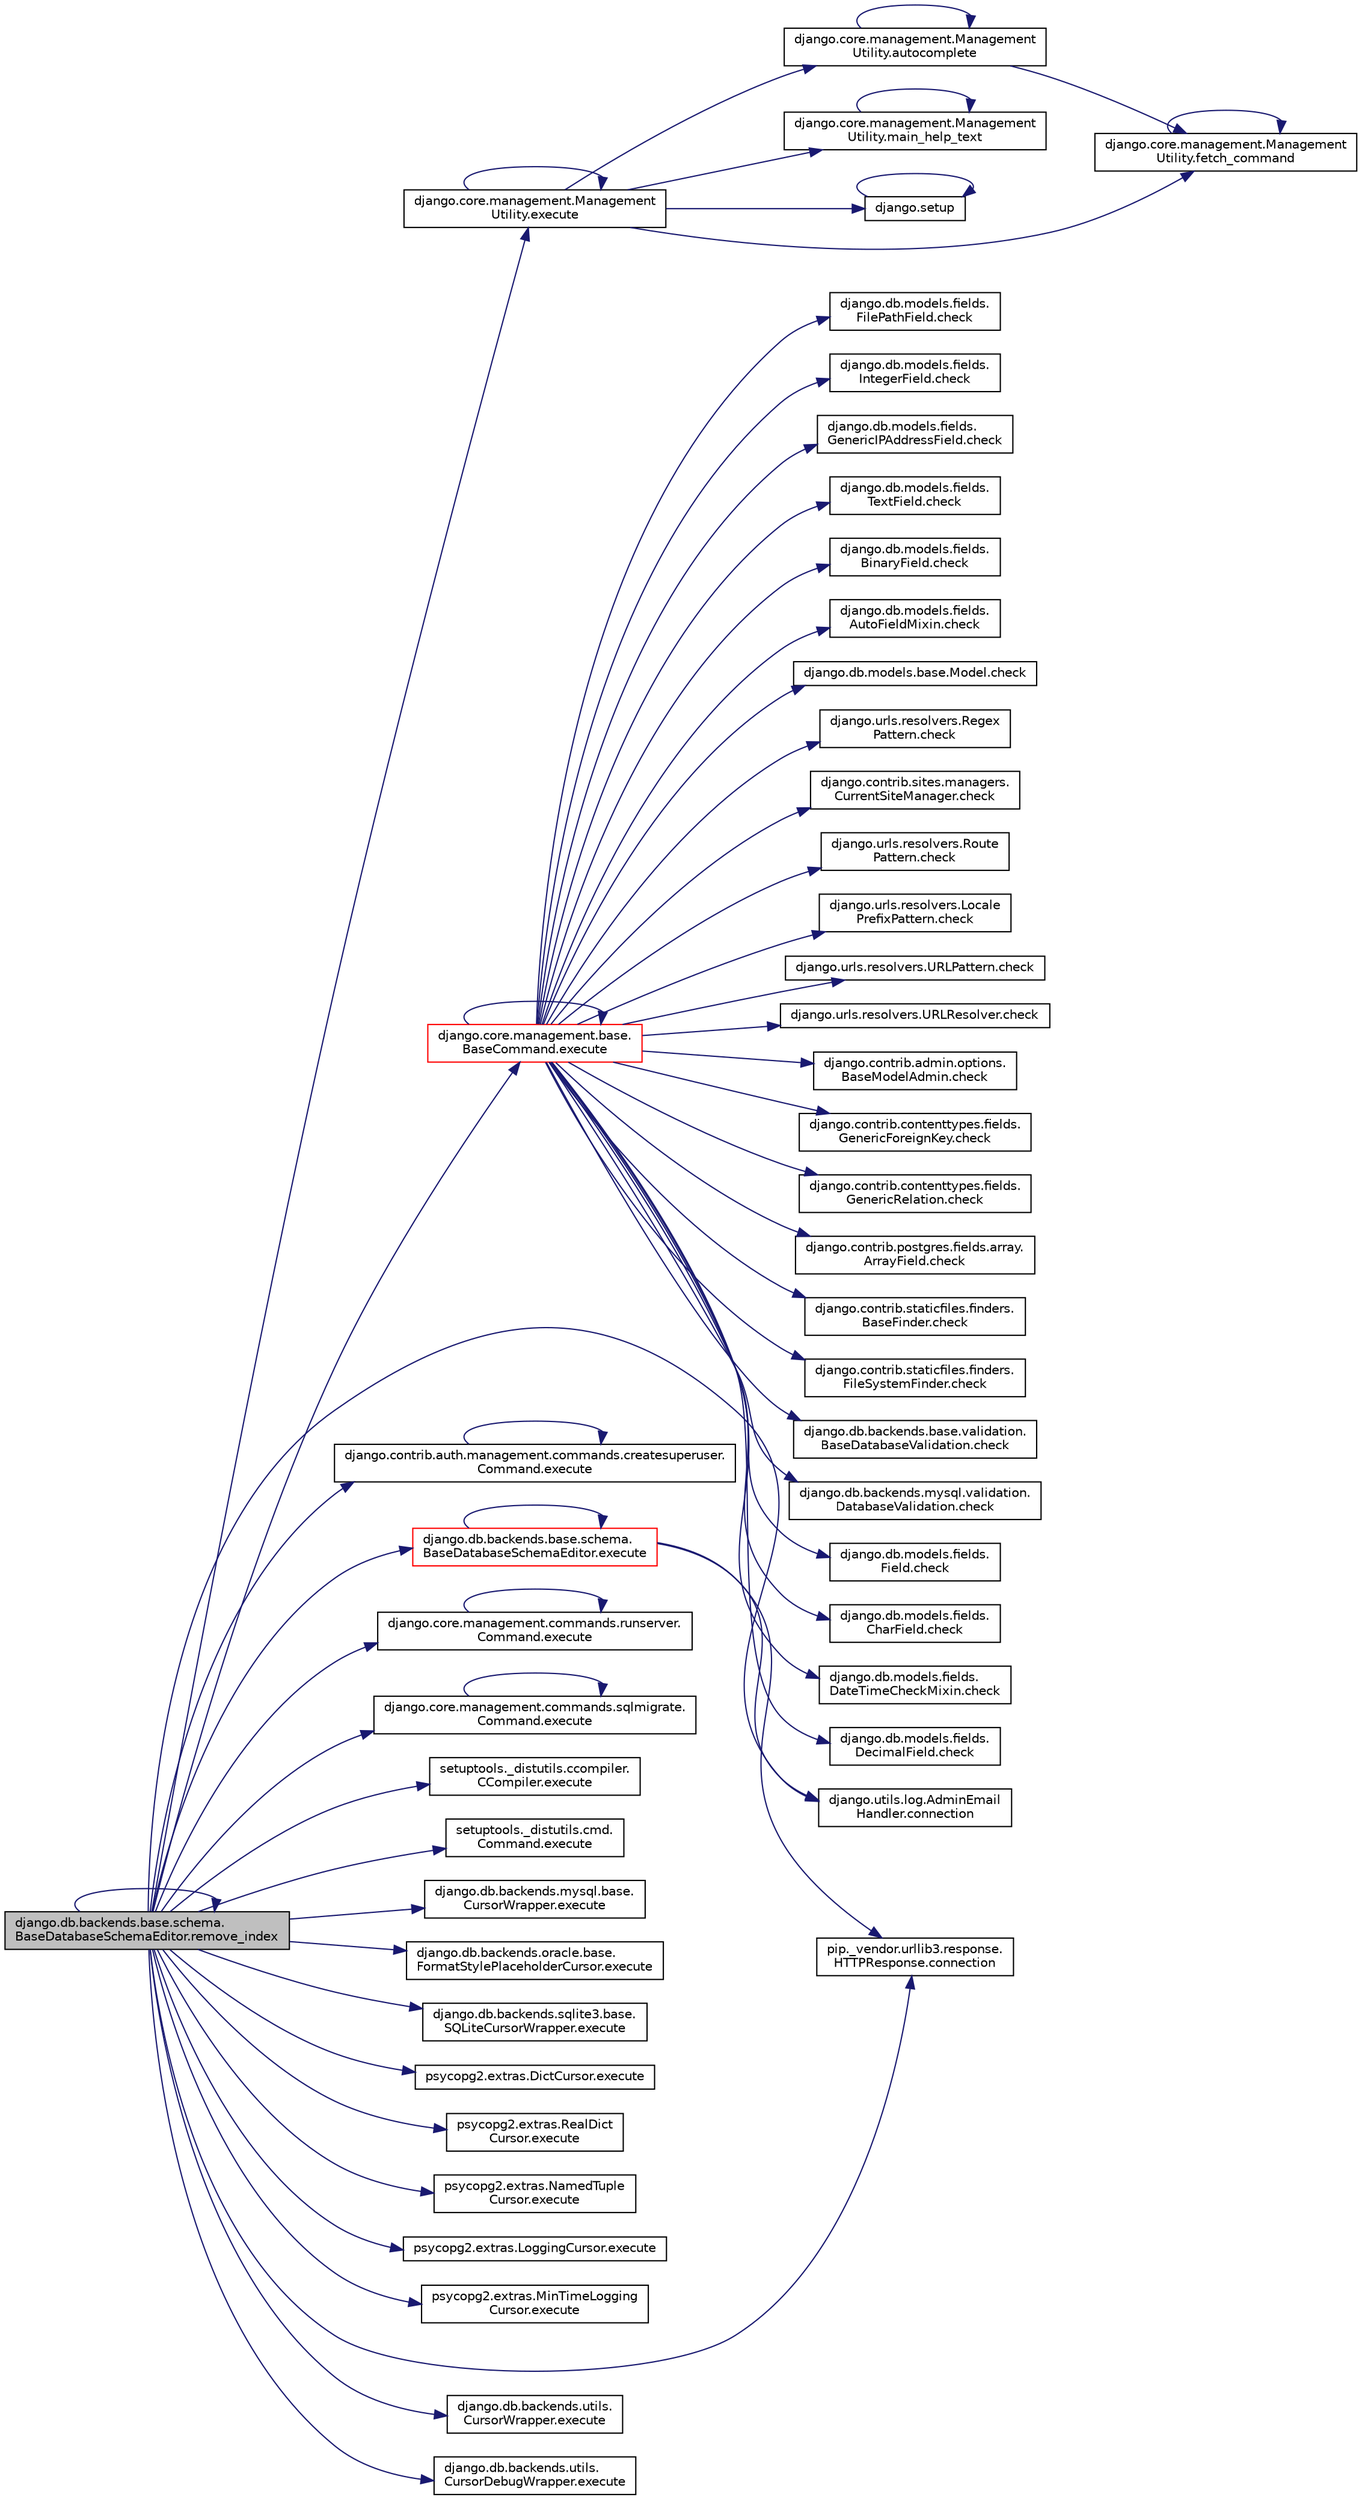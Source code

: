 digraph "django.db.backends.base.schema.BaseDatabaseSchemaEditor.remove_index"
{
 // LATEX_PDF_SIZE
  edge [fontname="Helvetica",fontsize="10",labelfontname="Helvetica",labelfontsize="10"];
  node [fontname="Helvetica",fontsize="10",shape=record];
  rankdir="LR";
  Node1 [label="django.db.backends.base.schema.\lBaseDatabaseSchemaEditor.remove_index",height=0.2,width=0.4,color="black", fillcolor="grey75", style="filled", fontcolor="black",tooltip=" "];
  Node1 -> Node2 [color="midnightblue",fontsize="10",style="solid",fontname="Helvetica"];
  Node2 [label="django.utils.log.AdminEmail\lHandler.connection",height=0.2,width=0.4,color="black", fillcolor="white", style="filled",URL="$d9/d6a/classdjango_1_1utils_1_1log_1_1_admin_email_handler.html#a07baeac3b7b8c28175cfd3a4a55ba9b5",tooltip=" "];
  Node1 -> Node3 [color="midnightblue",fontsize="10",style="solid",fontname="Helvetica"];
  Node3 [label="pip._vendor.urllib3.response.\lHTTPResponse.connection",height=0.2,width=0.4,color="black", fillcolor="white", style="filled",URL="$dd/d5a/classpip_1_1__vendor_1_1urllib3_1_1response_1_1_h_t_t_p_response.html#a27a88449c366048b39e0a46f78381f1a",tooltip=" "];
  Node1 -> Node4 [color="midnightblue",fontsize="10",style="solid",fontname="Helvetica"];
  Node4 [label="django.core.management.Management\lUtility.execute",height=0.2,width=0.4,color="black", fillcolor="white", style="filled",URL="$dd/dbf/classdjango_1_1core_1_1management_1_1_management_utility.html#a0ce04752f34bec18d58356f1bda05b74",tooltip=" "];
  Node4 -> Node5 [color="midnightblue",fontsize="10",style="solid",fontname="Helvetica"];
  Node5 [label="django.core.management.Management\lUtility.autocomplete",height=0.2,width=0.4,color="black", fillcolor="white", style="filled",URL="$dd/dbf/classdjango_1_1core_1_1management_1_1_management_utility.html#a27cf35c93ef6b4bbfeb562aa44284f29",tooltip=" "];
  Node5 -> Node5 [color="midnightblue",fontsize="10",style="solid",fontname="Helvetica"];
  Node5 -> Node6 [color="midnightblue",fontsize="10",style="solid",fontname="Helvetica"];
  Node6 [label="django.core.management.Management\lUtility.fetch_command",height=0.2,width=0.4,color="black", fillcolor="white", style="filled",URL="$dd/dbf/classdjango_1_1core_1_1management_1_1_management_utility.html#ad950c814ba4ec750697ad0c3abe16015",tooltip=" "];
  Node6 -> Node6 [color="midnightblue",fontsize="10",style="solid",fontname="Helvetica"];
  Node4 -> Node4 [color="midnightblue",fontsize="10",style="solid",fontname="Helvetica"];
  Node4 -> Node6 [color="midnightblue",fontsize="10",style="solid",fontname="Helvetica"];
  Node4 -> Node7 [color="midnightblue",fontsize="10",style="solid",fontname="Helvetica"];
  Node7 [label="django.core.management.Management\lUtility.main_help_text",height=0.2,width=0.4,color="black", fillcolor="white", style="filled",URL="$dd/dbf/classdjango_1_1core_1_1management_1_1_management_utility.html#a072b20f8b27c6b24d7ba1c5c0f5336d5",tooltip=" "];
  Node7 -> Node7 [color="midnightblue",fontsize="10",style="solid",fontname="Helvetica"];
  Node4 -> Node8 [color="midnightblue",fontsize="10",style="solid",fontname="Helvetica"];
  Node8 [label="django.setup",height=0.2,width=0.4,color="black", fillcolor="white", style="filled",URL="$d6/dd8/namespacedjango.html#ab9142626e5511e33ce016b26438f6f2d",tooltip=" "];
  Node8 -> Node8 [color="midnightblue",fontsize="10",style="solid",fontname="Helvetica"];
  Node1 -> Node9 [color="midnightblue",fontsize="10",style="solid",fontname="Helvetica"];
  Node9 [label="django.contrib.auth.management.commands.createsuperuser.\lCommand.execute",height=0.2,width=0.4,color="black", fillcolor="white", style="filled",URL="$d7/d51/classdjango_1_1contrib_1_1auth_1_1management_1_1commands_1_1createsuperuser_1_1_command.html#ac58857ddf6131c17f95cee20e304d97b",tooltip=" "];
  Node9 -> Node9 [color="midnightblue",fontsize="10",style="solid",fontname="Helvetica"];
  Node1 -> Node10 [color="midnightblue",fontsize="10",style="solid",fontname="Helvetica"];
  Node10 [label="django.core.management.base.\lBaseCommand.execute",height=0.2,width=0.4,color="red", fillcolor="white", style="filled",URL="$db/da3/classdjango_1_1core_1_1management_1_1base_1_1_base_command.html#a900029c213c1456bbd6f8e5b8ead2201",tooltip=" "];
  Node10 -> Node11 [color="midnightblue",fontsize="10",style="solid",fontname="Helvetica"];
  Node11 [label="django.db.models.base.Model.check",height=0.2,width=0.4,color="black", fillcolor="white", style="filled",URL="$da/d39/classdjango_1_1db_1_1models_1_1base_1_1_model.html#a304e3349914d12511b57a69839bfe61e",tooltip=" "];
  Node10 -> Node12 [color="midnightblue",fontsize="10",style="solid",fontname="Helvetica"];
  Node12 [label="django.urls.resolvers.Regex\lPattern.check",height=0.2,width=0.4,color="black", fillcolor="white", style="filled",URL="$de/dca/classdjango_1_1urls_1_1resolvers_1_1_regex_pattern.html#a58f6bbf5529d59022846d5c88f3bbd17",tooltip=" "];
  Node10 -> Node13 [color="midnightblue",fontsize="10",style="solid",fontname="Helvetica"];
  Node13 [label="django.contrib.sites.managers.\lCurrentSiteManager.check",height=0.2,width=0.4,color="black", fillcolor="white", style="filled",URL="$dd/d05/classdjango_1_1contrib_1_1sites_1_1managers_1_1_current_site_manager.html#a13f79f70f9845e15c4aaf62504144cce",tooltip=" "];
  Node10 -> Node14 [color="midnightblue",fontsize="10",style="solid",fontname="Helvetica"];
  Node14 [label="django.urls.resolvers.Route\lPattern.check",height=0.2,width=0.4,color="black", fillcolor="white", style="filled",URL="$db/d58/classdjango_1_1urls_1_1resolvers_1_1_route_pattern.html#a8f9db3b67d0ce78935bcfd45970be236",tooltip=" "];
  Node10 -> Node15 [color="midnightblue",fontsize="10",style="solid",fontname="Helvetica"];
  Node15 [label="django.urls.resolvers.Locale\lPrefixPattern.check",height=0.2,width=0.4,color="black", fillcolor="white", style="filled",URL="$da/dc6/classdjango_1_1urls_1_1resolvers_1_1_locale_prefix_pattern.html#ade761db4975abb9fe1a023e4097de0e2",tooltip=" "];
  Node10 -> Node16 [color="midnightblue",fontsize="10",style="solid",fontname="Helvetica"];
  Node16 [label="django.urls.resolvers.URLPattern.check",height=0.2,width=0.4,color="black", fillcolor="white", style="filled",URL="$d2/de6/classdjango_1_1urls_1_1resolvers_1_1_u_r_l_pattern.html#ab5932e4159e3d2e526dcaed7b88f40cf",tooltip=" "];
  Node10 -> Node17 [color="midnightblue",fontsize="10",style="solid",fontname="Helvetica"];
  Node17 [label="django.urls.resolvers.URLResolver.check",height=0.2,width=0.4,color="black", fillcolor="white", style="filled",URL="$de/d00/classdjango_1_1urls_1_1resolvers_1_1_u_r_l_resolver.html#a27589fd9b2abf4c484107d1168cf1ed6",tooltip=" "];
  Node10 -> Node18 [color="midnightblue",fontsize="10",style="solid",fontname="Helvetica"];
  Node18 [label="django.contrib.admin.options.\lBaseModelAdmin.check",height=0.2,width=0.4,color="black", fillcolor="white", style="filled",URL="$d3/dd6/classdjango_1_1contrib_1_1admin_1_1options_1_1_base_model_admin.html#a9ca1cd6c5a42618b2243228b3a4c1596",tooltip=" "];
  Node10 -> Node19 [color="midnightblue",fontsize="10",style="solid",fontname="Helvetica"];
  Node19 [label="django.contrib.contenttypes.fields.\lGenericForeignKey.check",height=0.2,width=0.4,color="black", fillcolor="white", style="filled",URL="$d6/de5/classdjango_1_1contrib_1_1contenttypes_1_1fields_1_1_generic_foreign_key.html#aefa890ccd2ec98fdd30ed817b776a61f",tooltip=" "];
  Node10 -> Node20 [color="midnightblue",fontsize="10",style="solid",fontname="Helvetica"];
  Node20 [label="django.contrib.contenttypes.fields.\lGenericRelation.check",height=0.2,width=0.4,color="black", fillcolor="white", style="filled",URL="$d9/d64/classdjango_1_1contrib_1_1contenttypes_1_1fields_1_1_generic_relation.html#a63de9a85a130b62d31df7c7ac910087b",tooltip=" "];
  Node10 -> Node21 [color="midnightblue",fontsize="10",style="solid",fontname="Helvetica"];
  Node21 [label="django.contrib.postgres.fields.array.\lArrayField.check",height=0.2,width=0.4,color="black", fillcolor="white", style="filled",URL="$dc/ddf/classdjango_1_1contrib_1_1postgres_1_1fields_1_1array_1_1_array_field.html#a5df4dcad5df4b7f7f89e77496fd18e3a",tooltip=" "];
  Node10 -> Node22 [color="midnightblue",fontsize="10",style="solid",fontname="Helvetica"];
  Node22 [label="django.contrib.staticfiles.finders.\lBaseFinder.check",height=0.2,width=0.4,color="black", fillcolor="white", style="filled",URL="$d0/d22/classdjango_1_1contrib_1_1staticfiles_1_1finders_1_1_base_finder.html#a205dde5e221e7f4b768cdfe0393c80e9",tooltip=" "];
  Node10 -> Node23 [color="midnightblue",fontsize="10",style="solid",fontname="Helvetica"];
  Node23 [label="django.contrib.staticfiles.finders.\lFileSystemFinder.check",height=0.2,width=0.4,color="black", fillcolor="white", style="filled",URL="$d0/d38/classdjango_1_1contrib_1_1staticfiles_1_1finders_1_1_file_system_finder.html#a8362966d4122a48e6c1c732391c2ee10",tooltip=" "];
  Node10 -> Node24 [color="midnightblue",fontsize="10",style="solid",fontname="Helvetica"];
  Node24 [label="django.db.backends.base.validation.\lBaseDatabaseValidation.check",height=0.2,width=0.4,color="black", fillcolor="white", style="filled",URL="$dc/d14/classdjango_1_1db_1_1backends_1_1base_1_1validation_1_1_base_database_validation.html#a8b4667f76754bab568f6279982bb877d",tooltip=" "];
  Node10 -> Node25 [color="midnightblue",fontsize="10",style="solid",fontname="Helvetica"];
  Node25 [label="django.db.backends.mysql.validation.\lDatabaseValidation.check",height=0.2,width=0.4,color="black", fillcolor="white", style="filled",URL="$d1/d18/classdjango_1_1db_1_1backends_1_1mysql_1_1validation_1_1_database_validation.html#a944ffe2e224e47eb2ac869104620f9b5",tooltip=" "];
  Node10 -> Node26 [color="midnightblue",fontsize="10",style="solid",fontname="Helvetica"];
  Node26 [label="django.db.models.fields.\lField.check",height=0.2,width=0.4,color="black", fillcolor="white", style="filled",URL="$db/d75/classdjango_1_1db_1_1models_1_1fields_1_1_field.html#a54c1f39a98c0f138dda215fc9953d155",tooltip=" "];
  Node10 -> Node27 [color="midnightblue",fontsize="10",style="solid",fontname="Helvetica"];
  Node27 [label="django.db.models.fields.\lCharField.check",height=0.2,width=0.4,color="black", fillcolor="white", style="filled",URL="$d1/de7/classdjango_1_1db_1_1models_1_1fields_1_1_char_field.html#a74dc3da661d6824f9d46c18a0c11c67e",tooltip=" "];
  Node10 -> Node28 [color="midnightblue",fontsize="10",style="solid",fontname="Helvetica"];
  Node28 [label="django.db.models.fields.\lDateTimeCheckMixin.check",height=0.2,width=0.4,color="black", fillcolor="white", style="filled",URL="$d9/dbf/classdjango_1_1db_1_1models_1_1fields_1_1_date_time_check_mixin.html#a9320b9b808cc61a7392de7d5a2c28341",tooltip=" "];
  Node10 -> Node29 [color="midnightblue",fontsize="10",style="solid",fontname="Helvetica"];
  Node29 [label="django.db.models.fields.\lDecimalField.check",height=0.2,width=0.4,color="black", fillcolor="white", style="filled",URL="$d7/deb/classdjango_1_1db_1_1models_1_1fields_1_1_decimal_field.html#a9cf45d75b12a4bbc17e8595bb91aff62",tooltip=" "];
  Node10 -> Node30 [color="midnightblue",fontsize="10",style="solid",fontname="Helvetica"];
  Node30 [label="django.db.models.fields.\lFilePathField.check",height=0.2,width=0.4,color="black", fillcolor="white", style="filled",URL="$d9/d58/classdjango_1_1db_1_1models_1_1fields_1_1_file_path_field.html#a49657f909849679194066ba40ed1dcfd",tooltip=" "];
  Node10 -> Node31 [color="midnightblue",fontsize="10",style="solid",fontname="Helvetica"];
  Node31 [label="django.db.models.fields.\lIntegerField.check",height=0.2,width=0.4,color="black", fillcolor="white", style="filled",URL="$d5/d95/classdjango_1_1db_1_1models_1_1fields_1_1_integer_field.html#a4525fbea3100a2dc2e304f71e7df4d2c",tooltip=" "];
  Node10 -> Node32 [color="midnightblue",fontsize="10",style="solid",fontname="Helvetica"];
  Node32 [label="django.db.models.fields.\lGenericIPAddressField.check",height=0.2,width=0.4,color="black", fillcolor="white", style="filled",URL="$d4/dfb/classdjango_1_1db_1_1models_1_1fields_1_1_generic_i_p_address_field.html#af6134749ba5f167a2b8030648d3fcc21",tooltip=" "];
  Node10 -> Node33 [color="midnightblue",fontsize="10",style="solid",fontname="Helvetica"];
  Node33 [label="django.db.models.fields.\lTextField.check",height=0.2,width=0.4,color="black", fillcolor="white", style="filled",URL="$d4/d0d/classdjango_1_1db_1_1models_1_1fields_1_1_text_field.html#a7b31a2ea4d0baa91353e7676014ac3ed",tooltip=" "];
  Node10 -> Node34 [color="midnightblue",fontsize="10",style="solid",fontname="Helvetica"];
  Node34 [label="django.db.models.fields.\lBinaryField.check",height=0.2,width=0.4,color="black", fillcolor="white", style="filled",URL="$df/dab/classdjango_1_1db_1_1models_1_1fields_1_1_binary_field.html#ad57121e609c4e89738e0d640405d1f44",tooltip=" "];
  Node10 -> Node35 [color="midnightblue",fontsize="10",style="solid",fontname="Helvetica"];
  Node35 [label="django.db.models.fields.\lAutoFieldMixin.check",height=0.2,width=0.4,color="black", fillcolor="white", style="filled",URL="$d9/d3b/classdjango_1_1db_1_1models_1_1fields_1_1_auto_field_mixin.html#a72aa0d7ba4a83fb53825144f590fa970",tooltip=" "];
  Node10 -> Node10 [color="midnightblue",fontsize="10",style="solid",fontname="Helvetica"];
  Node1 -> Node2557 [color="midnightblue",fontsize="10",style="solid",fontname="Helvetica"];
  Node2557 [label="django.core.management.commands.runserver.\lCommand.execute",height=0.2,width=0.4,color="black", fillcolor="white", style="filled",URL="$d7/de0/classdjango_1_1core_1_1management_1_1commands_1_1runserver_1_1_command.html#a715bfb079726baeadd606f17cb81ce68",tooltip=" "];
  Node2557 -> Node2557 [color="midnightblue",fontsize="10",style="solid",fontname="Helvetica"];
  Node1 -> Node2558 [color="midnightblue",fontsize="10",style="solid",fontname="Helvetica"];
  Node2558 [label="django.core.management.commands.sqlmigrate.\lCommand.execute",height=0.2,width=0.4,color="black", fillcolor="white", style="filled",URL="$d0/d74/classdjango_1_1core_1_1management_1_1commands_1_1sqlmigrate_1_1_command.html#a3393528eaa1c0fe61783f0f68b866ca6",tooltip=" "];
  Node2558 -> Node2558 [color="midnightblue",fontsize="10",style="solid",fontname="Helvetica"];
  Node1 -> Node2559 [color="midnightblue",fontsize="10",style="solid",fontname="Helvetica"];
  Node2559 [label="setuptools._distutils.ccompiler.\lCCompiler.execute",height=0.2,width=0.4,color="black", fillcolor="white", style="filled",URL="$d0/daa/classsetuptools_1_1__distutils_1_1ccompiler_1_1_c_compiler.html#a059c30925767dc96430ad63008871ac1",tooltip=" "];
  Node1 -> Node2560 [color="midnightblue",fontsize="10",style="solid",fontname="Helvetica"];
  Node2560 [label="setuptools._distutils.cmd.\lCommand.execute",height=0.2,width=0.4,color="black", fillcolor="white", style="filled",URL="$dd/df5/classsetuptools_1_1__distutils_1_1cmd_1_1_command.html#aa15b5cefcab5f7c3de4f87976d647744",tooltip=" "];
  Node1 -> Node2561 [color="midnightblue",fontsize="10",style="solid",fontname="Helvetica"];
  Node2561 [label="django.db.backends.mysql.base.\lCursorWrapper.execute",height=0.2,width=0.4,color="black", fillcolor="white", style="filled",URL="$de/d61/classdjango_1_1db_1_1backends_1_1mysql_1_1base_1_1_cursor_wrapper.html#a8df9e0e654602d65023eedf23e91cbf8",tooltip=" "];
  Node1 -> Node2562 [color="midnightblue",fontsize="10",style="solid",fontname="Helvetica"];
  Node2562 [label="django.db.backends.oracle.base.\lFormatStylePlaceholderCursor.execute",height=0.2,width=0.4,color="black", fillcolor="white", style="filled",URL="$d5/daa/classdjango_1_1db_1_1backends_1_1oracle_1_1base_1_1_format_style_placeholder_cursor.html#a71fe93bed5ba6477dc1b7bc2488037e9",tooltip=" "];
  Node1 -> Node2563 [color="midnightblue",fontsize="10",style="solid",fontname="Helvetica"];
  Node2563 [label="django.db.backends.sqlite3.base.\lSQLiteCursorWrapper.execute",height=0.2,width=0.4,color="black", fillcolor="white", style="filled",URL="$d6/dbf/classdjango_1_1db_1_1backends_1_1sqlite3_1_1base_1_1_s_q_lite_cursor_wrapper.html#a35e15973415d4434eb773f8163ab371f",tooltip=" "];
  Node1 -> Node2564 [color="midnightblue",fontsize="10",style="solid",fontname="Helvetica"];
  Node2564 [label="psycopg2.extras.DictCursor.execute",height=0.2,width=0.4,color="black", fillcolor="white", style="filled",URL="$d7/d15/classpsycopg2_1_1extras_1_1_dict_cursor.html#ad9efe2b44abb6d5b6014f6a3a12c3dcf",tooltip=" "];
  Node1 -> Node2565 [color="midnightblue",fontsize="10",style="solid",fontname="Helvetica"];
  Node2565 [label="psycopg2.extras.RealDict\lCursor.execute",height=0.2,width=0.4,color="black", fillcolor="white", style="filled",URL="$d7/dd8/classpsycopg2_1_1extras_1_1_real_dict_cursor.html#a108e4fee763a62f75766fb658f0dd45b",tooltip=" "];
  Node1 -> Node2566 [color="midnightblue",fontsize="10",style="solid",fontname="Helvetica"];
  Node2566 [label="psycopg2.extras.NamedTuple\lCursor.execute",height=0.2,width=0.4,color="black", fillcolor="white", style="filled",URL="$df/dd4/classpsycopg2_1_1extras_1_1_named_tuple_cursor.html#a5012e86f568b964ea64ab0dfc8c267a4",tooltip=" "];
  Node1 -> Node2567 [color="midnightblue",fontsize="10",style="solid",fontname="Helvetica"];
  Node2567 [label="psycopg2.extras.LoggingCursor.execute",height=0.2,width=0.4,color="black", fillcolor="white", style="filled",URL="$d3/de0/classpsycopg2_1_1extras_1_1_logging_cursor.html#a71b2977057eb3bec2aef9d785b014a6d",tooltip=" "];
  Node1 -> Node2568 [color="midnightblue",fontsize="10",style="solid",fontname="Helvetica"];
  Node2568 [label="psycopg2.extras.MinTimeLogging\lCursor.execute",height=0.2,width=0.4,color="black", fillcolor="white", style="filled",URL="$d7/d45/classpsycopg2_1_1extras_1_1_min_time_logging_cursor.html#a4d611bdc2deb502d0a14c3139ad5349a",tooltip=" "];
  Node1 -> Node2569 [color="midnightblue",fontsize="10",style="solid",fontname="Helvetica"];
  Node2569 [label="django.db.backends.base.schema.\lBaseDatabaseSchemaEditor.execute",height=0.2,width=0.4,color="red", fillcolor="white", style="filled",URL="$d7/d55/classdjango_1_1db_1_1backends_1_1base_1_1schema_1_1_base_database_schema_editor.html#a22aec0aab2668a1ff87643aba4ac23a9",tooltip=" "];
  Node2569 -> Node2 [color="midnightblue",fontsize="10",style="solid",fontname="Helvetica"];
  Node2569 -> Node3 [color="midnightblue",fontsize="10",style="solid",fontname="Helvetica"];
  Node2569 -> Node2569 [color="midnightblue",fontsize="10",style="solid",fontname="Helvetica"];
  Node1 -> Node2588 [color="midnightblue",fontsize="10",style="solid",fontname="Helvetica"];
  Node2588 [label="django.db.backends.utils.\lCursorWrapper.execute",height=0.2,width=0.4,color="black", fillcolor="white", style="filled",URL="$da/d95/classdjango_1_1db_1_1backends_1_1utils_1_1_cursor_wrapper.html#a20377aa919c13487444fc89beaf54cba",tooltip=" "];
  Node1 -> Node2589 [color="midnightblue",fontsize="10",style="solid",fontname="Helvetica"];
  Node2589 [label="django.db.backends.utils.\lCursorDebugWrapper.execute",height=0.2,width=0.4,color="black", fillcolor="white", style="filled",URL="$d2/d87/classdjango_1_1db_1_1backends_1_1utils_1_1_cursor_debug_wrapper.html#a2553a002bec41b4c345c435fe8a44ff6",tooltip=" "];
  Node1 -> Node1 [color="midnightblue",fontsize="10",style="solid",fontname="Helvetica"];
}
